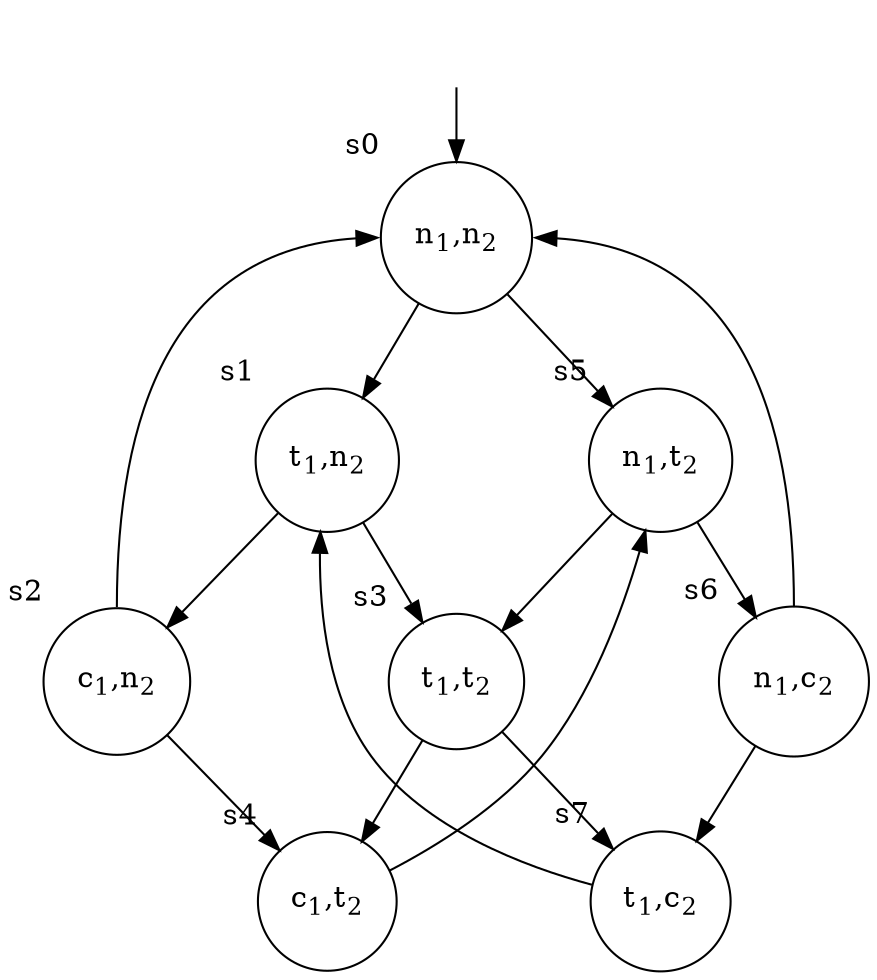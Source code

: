 digraph {
  forcelabels=true;
  node [shape=circle, height=0.5];
  
  s7 -> s1 [constraint=false, weight=1];
  s4 -> s5 [constraint=false, weight=1];
  s2:n -> s0:w [constraint=false, weight=1];
  s6:n -> s0:e [constraint=false, weight=1];
  
  {rank=same; s1; s5;}
  {rank=same; s2; s3; s6;}
  {rank=same; s4; s7;}
  
  s0 -> s1 -> {s2, s3} -> s4 [weight=5];
  s0 -> s5 -> {s3, s6} -> s7 [weight=5];
  
  si [style=invisible];
  
  s0 [label=<n<SUB>1</SUB>,n<SUB>2</SUB>>, xlabel="s0", group=g1];
  s1 [label=<t<SUB>1</SUB>,n<SUB>2</SUB>>, xlabel="s1", group=g2];
  s2 [label=<c<SUB>1</SUB>,n<SUB>2</SUB>>, xlabel="s2"];
  s3 [label=<t<SUB>1</SUB>,t<SUB>2</SUB>>, xlabel="s3", group=g1];
  s4 [label=<c<SUB>1</SUB>,t<SUB>2</SUB>>, xlabel="s4", group=g2];
  
  s5 [label=<n<SUB>1</SUB>,t<SUB>2</SUB>>, xlabel="s5", group=g3];
  s6 [label=<n<SUB>1</SUB>,c<SUB>2</SUB>>, xlabel="s6"];
  s7 [label=<t<SUB>1</SUB>,c<SUB>2</SUB>>, xlabel="s7", group=g3];
  
  si -> s0;
  
  edge[style=invis, weight=5];
  s0 -> s3;
  s1 -> s4;
  s5 -> s7;
}